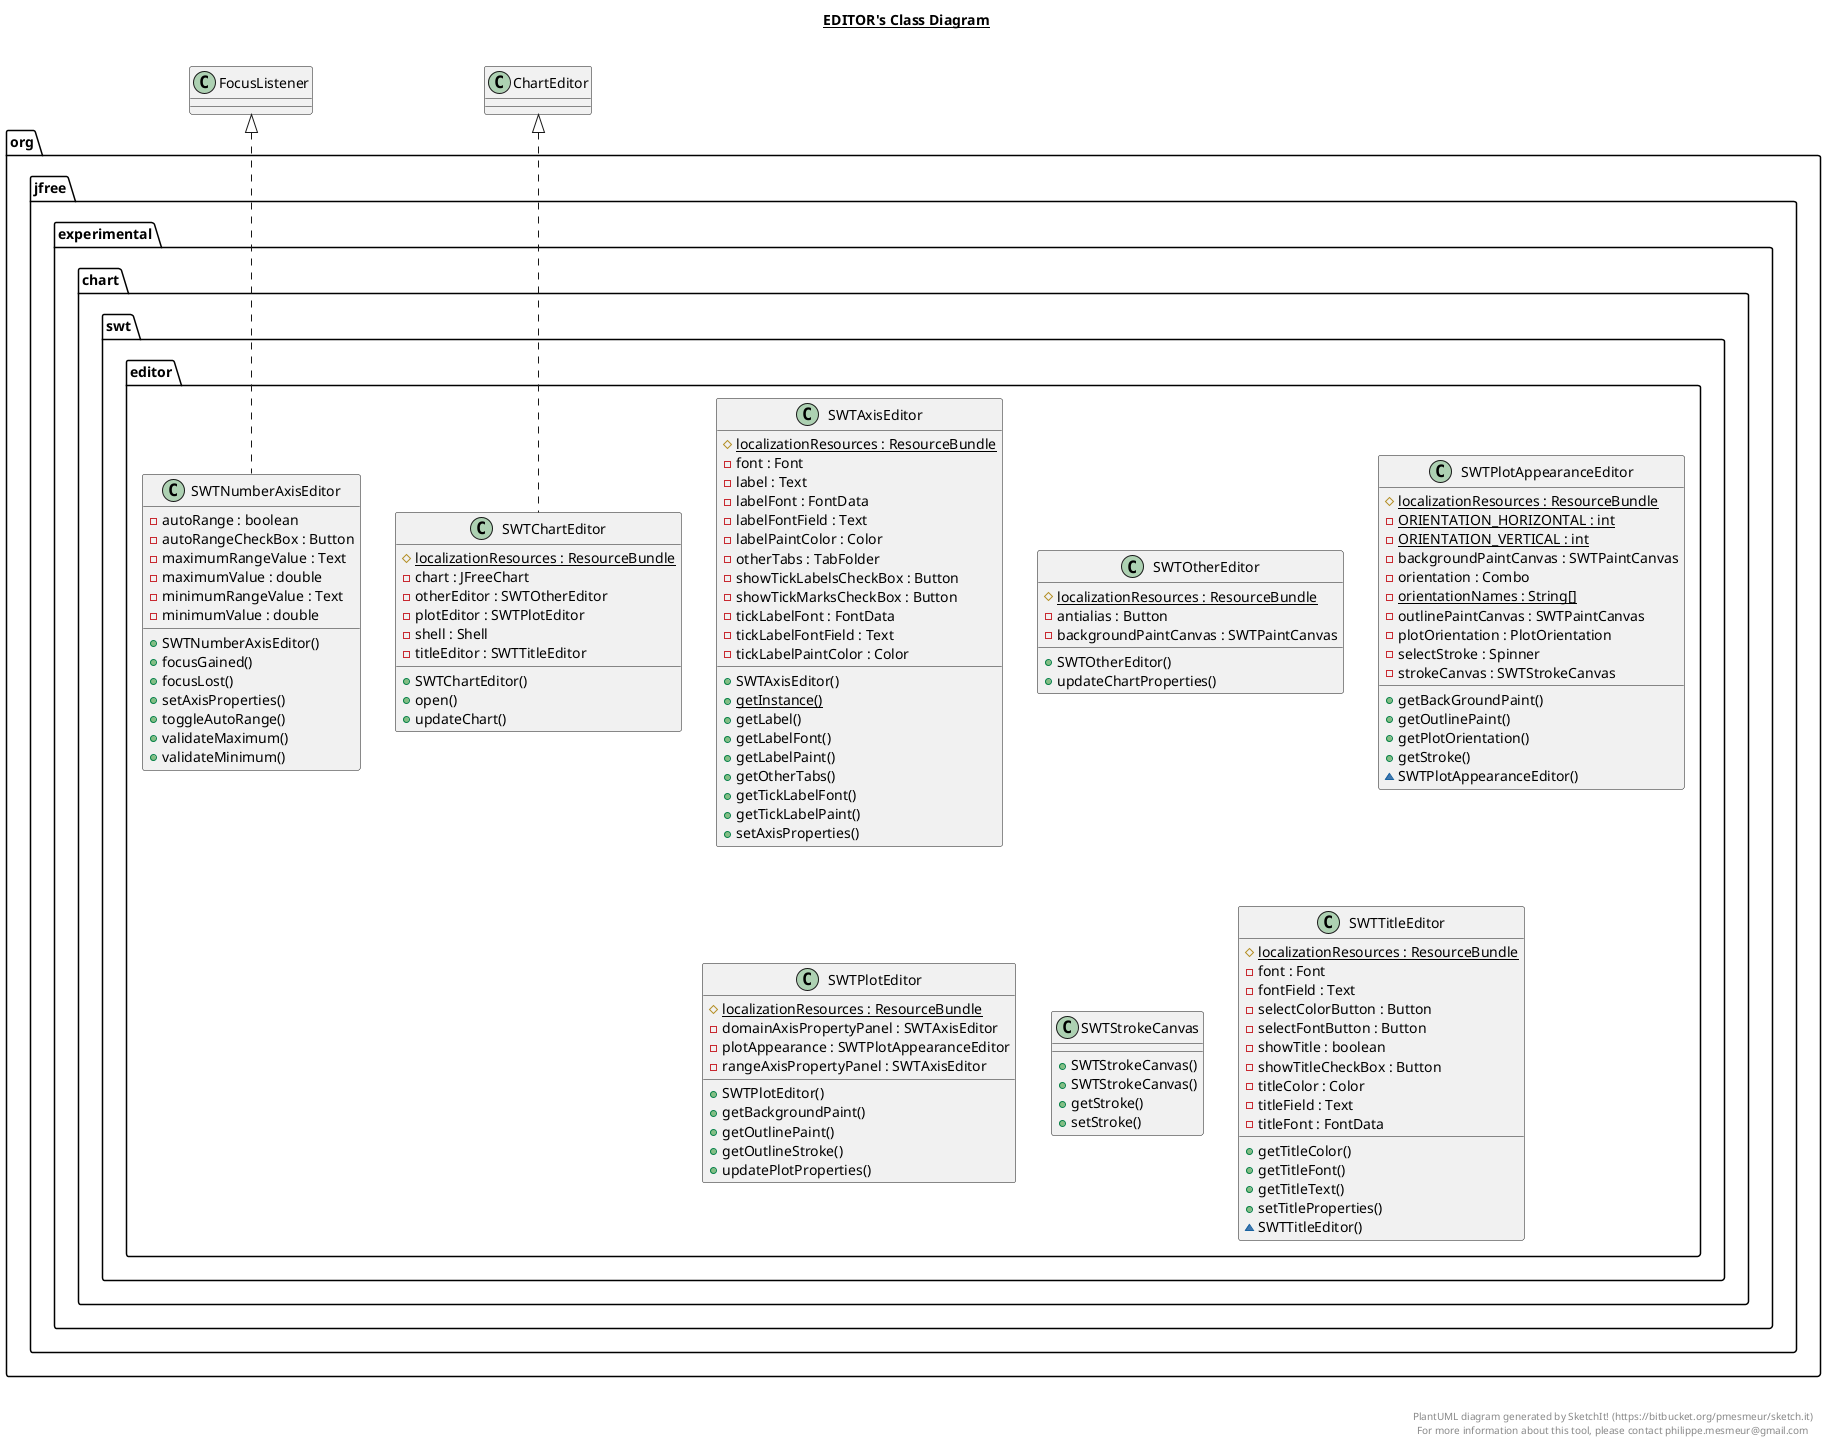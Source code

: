 @startuml

title __EDITOR's Class Diagram__\n

  namespace org.jfree.experimental.chart.swt {
    namespace editor {
      class org.jfree.experimental.chart.swt.editor.SWTAxisEditor {
          {static} # localizationResources : ResourceBundle
          - font : Font
          - label : Text
          - labelFont : FontData
          - labelFontField : Text
          - labelPaintColor : Color
          - otherTabs : TabFolder
          - showTickLabelsCheckBox : Button
          - showTickMarksCheckBox : Button
          - tickLabelFont : FontData
          - tickLabelFontField : Text
          - tickLabelPaintColor : Color
          + SWTAxisEditor()
          {static} + getInstance()
          + getLabel()
          + getLabelFont()
          + getLabelPaint()
          + getOtherTabs()
          + getTickLabelFont()
          + getTickLabelPaint()
          + setAxisProperties()
      }
    }
  }
  

  namespace org.jfree.experimental.chart.swt {
    namespace editor {
      class org.jfree.experimental.chart.swt.editor.SWTChartEditor {
          {static} # localizationResources : ResourceBundle
          - chart : JFreeChart
          - otherEditor : SWTOtherEditor
          - plotEditor : SWTPlotEditor
          - shell : Shell
          - titleEditor : SWTTitleEditor
          + SWTChartEditor()
          + open()
          + updateChart()
      }
    }
  }
  

  namespace org.jfree.experimental.chart.swt {
    namespace editor {
      class org.jfree.experimental.chart.swt.editor.SWTNumberAxisEditor {
          - autoRange : boolean
          - autoRangeCheckBox : Button
          - maximumRangeValue : Text
          - maximumValue : double
          - minimumRangeValue : Text
          - minimumValue : double
          + SWTNumberAxisEditor()
          + focusGained()
          + focusLost()
          + setAxisProperties()
          + toggleAutoRange()
          + validateMaximum()
          + validateMinimum()
      }
    }
  }
  

  namespace org.jfree.experimental.chart.swt {
    namespace editor {
      class org.jfree.experimental.chart.swt.editor.SWTOtherEditor {
          {static} # localizationResources : ResourceBundle
          - antialias : Button
          - backgroundPaintCanvas : SWTPaintCanvas
          + SWTOtherEditor()
          + updateChartProperties()
      }
    }
  }
  

  namespace org.jfree.experimental.chart.swt {
    namespace editor {
      class org.jfree.experimental.chart.swt.editor.SWTPlotAppearanceEditor {
          {static} # localizationResources : ResourceBundle
          {static} - ORIENTATION_HORIZONTAL : int
          {static} - ORIENTATION_VERTICAL : int
          - backgroundPaintCanvas : SWTPaintCanvas
          - orientation : Combo
          {static} - orientationNames : String[]
          - outlinePaintCanvas : SWTPaintCanvas
          - plotOrientation : PlotOrientation
          - selectStroke : Spinner
          - strokeCanvas : SWTStrokeCanvas
          + getBackGroundPaint()
          + getOutlinePaint()
          + getPlotOrientation()
          + getStroke()
          ~ SWTPlotAppearanceEditor()
      }
    }
  }
  

  namespace org.jfree.experimental.chart.swt {
    namespace editor {
      class org.jfree.experimental.chart.swt.editor.SWTPlotEditor {
          {static} # localizationResources : ResourceBundle
          - domainAxisPropertyPanel : SWTAxisEditor
          - plotAppearance : SWTPlotAppearanceEditor
          - rangeAxisPropertyPanel : SWTAxisEditor
          + SWTPlotEditor()
          + getBackgroundPaint()
          + getOutlinePaint()
          + getOutlineStroke()
          + updatePlotProperties()
      }
    }
  }
  

  namespace org.jfree.experimental.chart.swt {
    namespace editor {
      class org.jfree.experimental.chart.swt.editor.SWTStrokeCanvas {
          + SWTStrokeCanvas()
          + SWTStrokeCanvas()
          + getStroke()
          + setStroke()
      }
    }
  }
  

  namespace org.jfree.experimental.chart.swt {
    namespace editor {
      class org.jfree.experimental.chart.swt.editor.SWTTitleEditor {
          {static} # localizationResources : ResourceBundle
          - font : Font
          - fontField : Text
          - selectColorButton : Button
          - selectFontButton : Button
          - showTitle : boolean
          - showTitleCheckBox : Button
          - titleColor : Color
          - titleField : Text
          - titleFont : FontData
          + getTitleColor()
          + getTitleFont()
          + getTitleText()
          + setTitleProperties()
          ~ SWTTitleEditor()
      }
    }
  }
  

  org.jfree.experimental.chart.swt.editor.SWTChartEditor .up.|> ChartEditor
  org.jfree.experimental.chart.swt.editor.SWTNumberAxisEditor .up.|> FocusListener


right footer


PlantUML diagram generated by SketchIt! (https://bitbucket.org/pmesmeur/sketch.it)
For more information about this tool, please contact philippe.mesmeur@gmail.com
endfooter

@enduml
